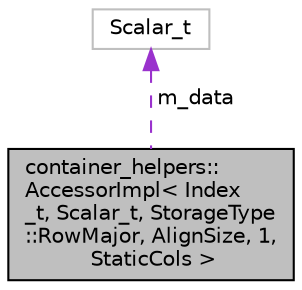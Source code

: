 digraph "container_helpers::AccessorImpl&lt; Index_t, Scalar_t, StorageType::RowMajor, AlignSize, 1, StaticCols &gt;"
{
  edge [fontname="Helvetica",fontsize="10",labelfontname="Helvetica",labelfontsize="10"];
  node [fontname="Helvetica",fontsize="10",shape=record];
  Node1 [label="container_helpers::\lAccessorImpl\< Index\l_t, Scalar_t, StorageType\l::RowMajor, AlignSize, 1,\l StaticCols \>",height=0.2,width=0.4,color="black", fillcolor="grey75", style="filled", fontcolor="black"];
  Node2 -> Node1 [dir="back",color="darkorchid3",fontsize="10",style="dashed",label=" m_data" ,fontname="Helvetica"];
  Node2 [label="Scalar_t",height=0.2,width=0.4,color="grey75", fillcolor="white", style="filled"];
}
